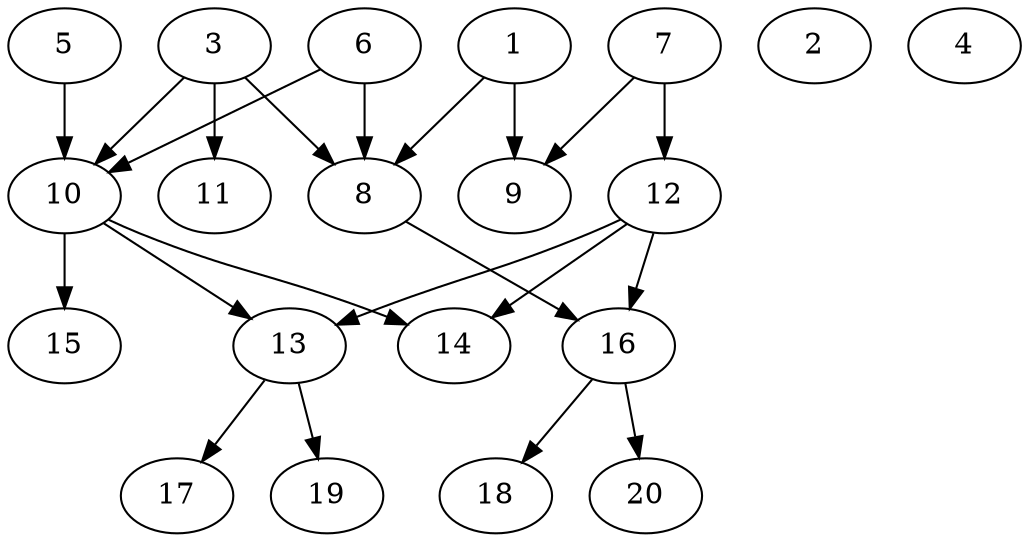 // DAG automatically generated by daggen at Sat Jul 27 15:38:13 2019
// ./daggen --dot -n 20 --ccr 0.4 --fat 0.6 --regular 0.5 --density 0.4 --mindata 5242880 --maxdata 52428800 
digraph G {
  1 [size="73292800", alpha="0.12", expect_size="29317120"] 
  1 -> 8 [size ="29317120"]
  1 -> 9 [size ="29317120"]
  2 [size="58270720", alpha="0.02", expect_size="23308288"] 
  3 [size="69043200", alpha="0.14", expect_size="27617280"] 
  3 -> 8 [size ="27617280"]
  3 -> 10 [size ="27617280"]
  3 -> 11 [size ="27617280"]
  4 [size="83476480", alpha="0.13", expect_size="33390592"] 
  5 [size="92728320", alpha="0.04", expect_size="37091328"] 
  5 -> 10 [size ="37091328"]
  6 [size="74329600", alpha="0.04", expect_size="29731840"] 
  6 -> 8 [size ="29731840"]
  6 -> 10 [size ="29731840"]
  7 [size="130227200", alpha="0.09", expect_size="52090880"] 
  7 -> 9 [size ="52090880"]
  7 -> 12 [size ="52090880"]
  8 [size="101058560", alpha="0.03", expect_size="40423424"] 
  8 -> 16 [size ="40423424"]
  9 [size="38917120", alpha="0.09", expect_size="15566848"] 
  10 [size="128727040", alpha="0.14", expect_size="51490816"] 
  10 -> 13 [size ="51490816"]
  10 -> 14 [size ="51490816"]
  10 -> 15 [size ="51490816"]
  11 [size="56437760", alpha="0.16", expect_size="22575104"] 
  12 [size="128245760", alpha="0.09", expect_size="51298304"] 
  12 -> 13 [size ="51298304"]
  12 -> 14 [size ="51298304"]
  12 -> 16 [size ="51298304"]
  13 [size="23774720", alpha="0.12", expect_size="9509888"] 
  13 -> 17 [size ="9509888"]
  13 -> 19 [size ="9509888"]
  14 [size="108966400", alpha="0.12", expect_size="43586560"] 
  15 [size="64901120", alpha="0.18", expect_size="25960448"] 
  16 [size="90951680", alpha="0.01", expect_size="36380672"] 
  16 -> 18 [size ="36380672"]
  16 -> 20 [size ="36380672"]
  17 [size="114181120", alpha="0.13", expect_size="45672448"] 
  18 [size="46364160", alpha="0.14", expect_size="18545664"] 
  19 [size="61271040", alpha="0.13", expect_size="24508416"] 
  20 [size="114242560", alpha="0.20", expect_size="45697024"] 
}
